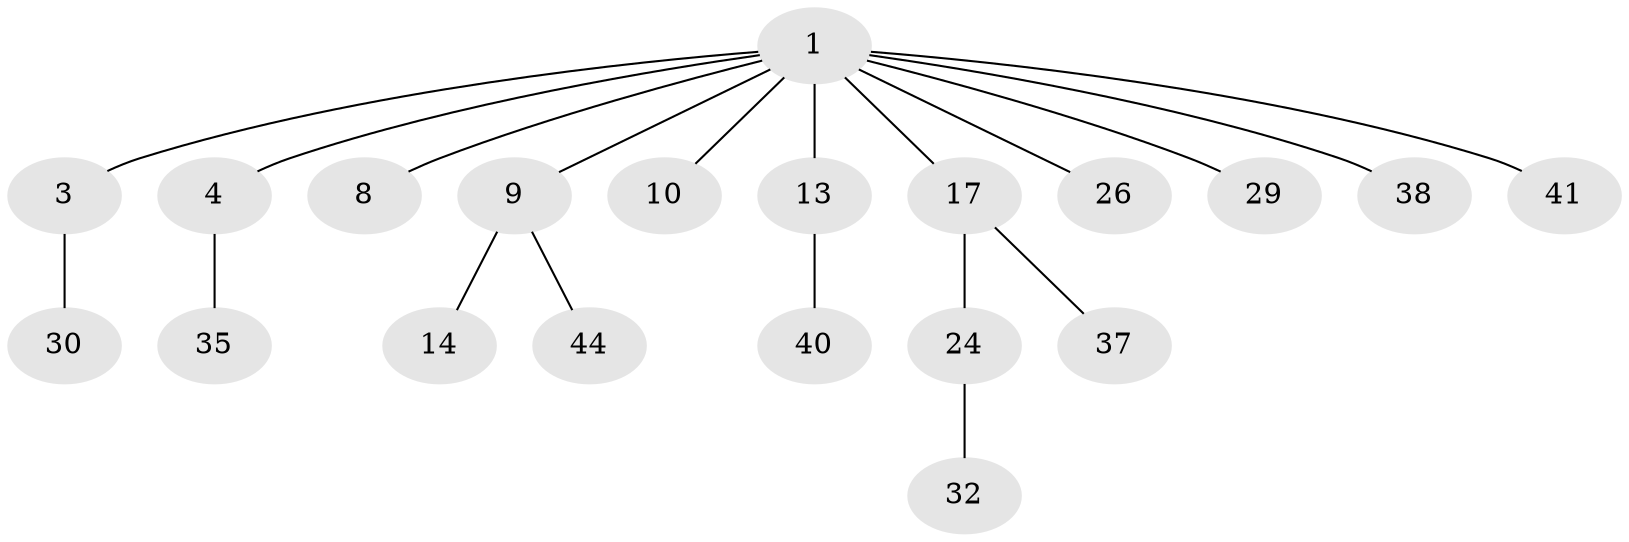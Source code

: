 // original degree distribution, {8: 0.014492753623188406, 7: 0.014492753623188406, 6: 0.028985507246376812, 3: 0.10144927536231885, 2: 0.2318840579710145, 1: 0.5507246376811594, 5: 0.028985507246376812, 4: 0.028985507246376812}
// Generated by graph-tools (version 1.1) at 2025/19/03/04/25 18:19:07]
// undirected, 20 vertices, 19 edges
graph export_dot {
graph [start="1"]
  node [color=gray90,style=filled];
  1 [super="+2+16+5"];
  3 [super="+18+22+34+15+11"];
  4 [super="+6"];
  8 [super="+28+56"];
  9 [super="+12+42"];
  10;
  13 [super="+27"];
  14;
  17 [super="+20"];
  24 [super="+25+46"];
  26 [super="+52"];
  29;
  30;
  32;
  35 [super="+57"];
  37 [super="+69"];
  38 [super="+59"];
  40 [super="+43"];
  41;
  44 [super="+49"];
  1 -- 3;
  1 -- 4;
  1 -- 13;
  1 -- 26;
  1 -- 38;
  1 -- 17;
  1 -- 8;
  1 -- 9;
  1 -- 10;
  1 -- 29;
  1 -- 41;
  3 -- 30;
  4 -- 35;
  9 -- 14;
  9 -- 44;
  13 -- 40;
  17 -- 24;
  17 -- 37;
  24 -- 32;
}
